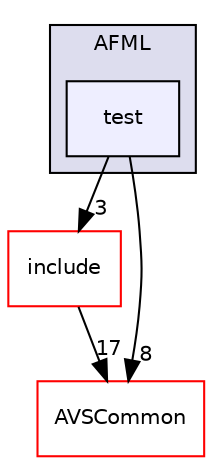 digraph "/workplace/avs-device-sdk/AFML/test" {
  compound=true
  node [ fontsize="10", fontname="Helvetica"];
  edge [ labelfontsize="10", labelfontname="Helvetica"];
  subgraph clusterdir_15a1dcf98404372b5aa31671439f6987 {
    graph [ bgcolor="#ddddee", pencolor="black", label="AFML" fontname="Helvetica", fontsize="10", URL="dir_15a1dcf98404372b5aa31671439f6987.html"]
  dir_a5e318463da77a3e30281cd4eea4096c [shape=box, label="test", style="filled", fillcolor="#eeeeff", pencolor="black", URL="dir_a5e318463da77a3e30281cd4eea4096c.html"];
  }
  dir_275bd4c7f9218fea92087aadc583fdf2 [shape=box label="include" fillcolor="white" style="filled" color="red" URL="dir_275bd4c7f9218fea92087aadc583fdf2.html"];
  dir_13e65effb2bde530b17b3d5eefcd0266 [shape=box label="AVSCommon" fillcolor="white" style="filled" color="red" URL="dir_13e65effb2bde530b17b3d5eefcd0266.html"];
  dir_a5e318463da77a3e30281cd4eea4096c->dir_275bd4c7f9218fea92087aadc583fdf2 [headlabel="3", labeldistance=1.5 headhref="dir_000025_000022.html"];
  dir_a5e318463da77a3e30281cd4eea4096c->dir_13e65effb2bde530b17b3d5eefcd0266 [headlabel="8", labeldistance=1.5 headhref="dir_000025_000015.html"];
  dir_275bd4c7f9218fea92087aadc583fdf2->dir_13e65effb2bde530b17b3d5eefcd0266 [headlabel="17", labeldistance=1.5 headhref="dir_000022_000015.html"];
}
